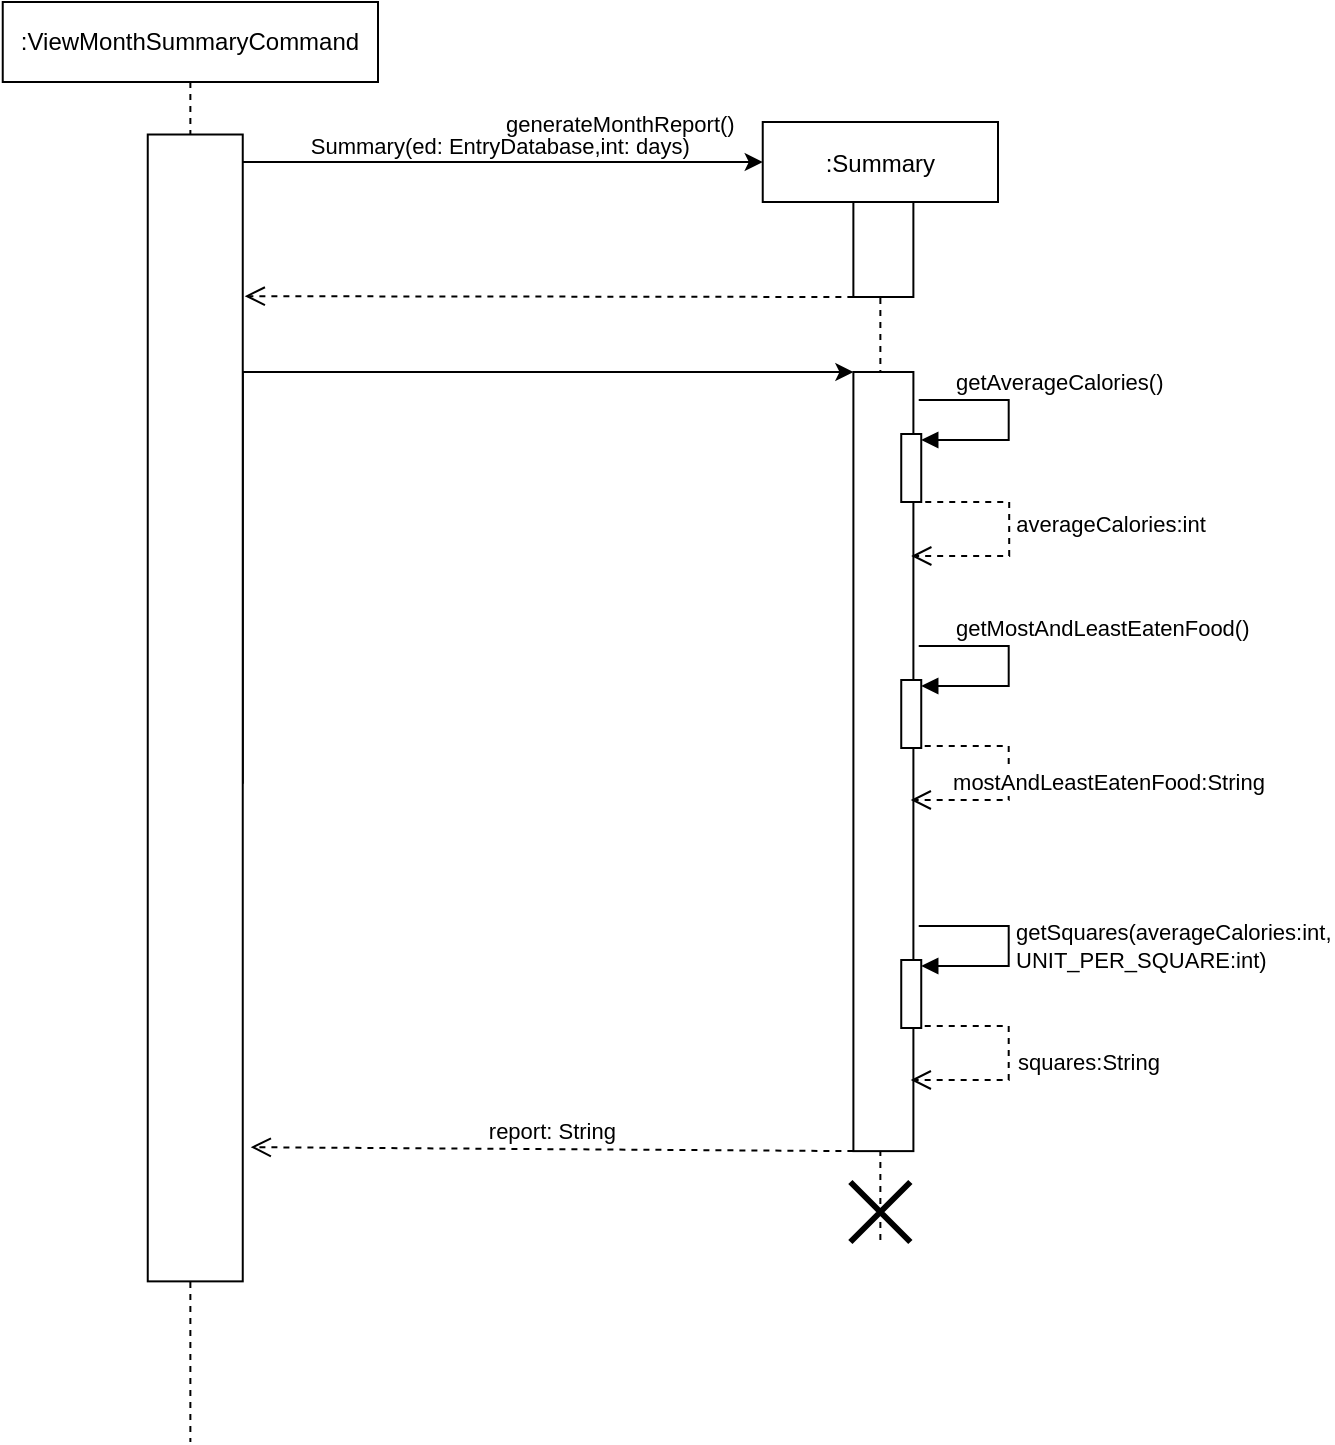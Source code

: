 <mxfile version="15.4.0" type="device"><diagram id="kgpKYQtTHZ0yAKxKKP6v" name="Page-1"><mxGraphModel dx="946" dy="626" grid="1" gridSize="10" guides="1" tooltips="1" connect="1" arrows="1" fold="1" page="1" pageScale="1" pageWidth="850" pageHeight="1100" math="0" shadow="0"><root><mxCell id="0"/><mxCell id="1" parent="0"/><mxCell id="3nuBFxr9cyL0pnOWT2aG-1" value=":Summary" style="shape=umlLifeline;perimeter=lifelinePerimeter;container=1;collapsible=0;recursiveResize=0;rounded=0;shadow=0;strokeWidth=1;" parent="1" vertex="1"><mxGeometry x="542.37" y="180" width="117.63" height="560" as="geometry"/></mxCell><mxCell id="ie_i7VloZM_X4s7Jd8dI-3" value="" style="rounded=0;whiteSpace=wrap;html=1;rotation=90;" parent="3nuBFxr9cyL0pnOWT2aG-1" vertex="1"><mxGeometry x="36.57" y="48.75" width="47.5" height="30" as="geometry"/></mxCell><mxCell id="ie_i7VloZM_X4s7Jd8dI-10" value="" style="rounded=0;whiteSpace=wrap;html=1;rotation=90;" parent="3nuBFxr9cyL0pnOWT2aG-1" vertex="1"><mxGeometry x="-134.45" y="304.78" width="389.56" height="30" as="geometry"/></mxCell><mxCell id="ie_i7VloZM_X4s7Jd8dI-23" value="" style="html=1;points=[];perimeter=orthogonalPerimeter;" parent="3nuBFxr9cyL0pnOWT2aG-1" vertex="1"><mxGeometry x="69.25" y="156" width="10" height="34" as="geometry"/></mxCell><mxCell id="ie_i7VloZM_X4s7Jd8dI-24" value="getAverageCalories()" style="edgeStyle=orthogonalEdgeStyle;html=1;align=left;spacingLeft=2;endArrow=block;rounded=0;entryX=1;entryY=0;" parent="3nuBFxr9cyL0pnOWT2aG-1" edge="1"><mxGeometry x="-0.733" y="9" relative="1" as="geometry"><mxPoint x="78" y="139" as="sourcePoint"/><Array as="points"><mxPoint x="123" y="139"/><mxPoint x="123" y="159"/></Array><mxPoint x="79.25" y="159" as="targetPoint"/><mxPoint as="offset"/></mxGeometry></mxCell><mxCell id="gffd5kAj-nQzL8p0sPNN-6" value="" style="html=1;points=[];perimeter=orthogonalPerimeter;" parent="3nuBFxr9cyL0pnOWT2aG-1" vertex="1"><mxGeometry x="69.25" y="279" width="10" height="34" as="geometry"/></mxCell><mxCell id="gffd5kAj-nQzL8p0sPNN-7" value="getMostAndLeastEatenFood()" style="edgeStyle=orthogonalEdgeStyle;html=1;align=left;spacingLeft=2;endArrow=block;rounded=0;entryX=1;entryY=0;" parent="3nuBFxr9cyL0pnOWT2aG-1" edge="1"><mxGeometry x="-0.733" y="9" relative="1" as="geometry"><mxPoint x="78" y="262" as="sourcePoint"/><Array as="points"><mxPoint x="123" y="262"/><mxPoint x="123" y="282"/></Array><mxPoint x="79.25" y="282" as="targetPoint"/><mxPoint as="offset"/></mxGeometry></mxCell><mxCell id="gffd5kAj-nQzL8p0sPNN-8" value="mostAndLeastEatenFood:String" style="html=1;verticalAlign=bottom;endArrow=open;dashed=1;endSize=8;rounded=0;edgeStyle=orthogonalEdgeStyle;exitX=1.175;exitY=0.794;exitDx=0;exitDy=0;exitPerimeter=0;" parent="3nuBFxr9cyL0pnOWT2aG-1" edge="1"><mxGeometry x="0.17" y="-50" relative="1" as="geometry"><mxPoint x="74" y="339" as="targetPoint"/><mxPoint x="81" y="311.996" as="sourcePoint"/><Array as="points"><mxPoint x="123" y="312"/><mxPoint x="123" y="339"/></Array><mxPoint x="50" y="50" as="offset"/></mxGeometry></mxCell><mxCell id="gffd5kAj-nQzL8p0sPNN-9" value="" style="html=1;points=[];perimeter=orthogonalPerimeter;" parent="3nuBFxr9cyL0pnOWT2aG-1" vertex="1"><mxGeometry x="69.25" y="419" width="10" height="34" as="geometry"/></mxCell><mxCell id="gffd5kAj-nQzL8p0sPNN-10" value="getSquares(averageCalories:int, &lt;br&gt;UNIT_PER_SQUARE:int)" style="edgeStyle=orthogonalEdgeStyle;html=1;align=left;spacingLeft=2;endArrow=block;rounded=0;entryX=1;entryY=0;" parent="3nuBFxr9cyL0pnOWT2aG-1" edge="1"><mxGeometry x="0.011" relative="1" as="geometry"><mxPoint x="78" y="402" as="sourcePoint"/><Array as="points"><mxPoint x="123" y="402"/><mxPoint x="123" y="422"/></Array><mxPoint x="79.25" y="422" as="targetPoint"/><mxPoint as="offset"/></mxGeometry></mxCell><mxCell id="gffd5kAj-nQzL8p0sPNN-11" value="squares:String" style="html=1;verticalAlign=bottom;endArrow=open;dashed=1;endSize=8;rounded=0;edgeStyle=orthogonalEdgeStyle;exitX=1.175;exitY=0.794;exitDx=0;exitDy=0;exitPerimeter=0;" parent="3nuBFxr9cyL0pnOWT2aG-1" edge="1"><mxGeometry x="0.17" y="-40" relative="1" as="geometry"><mxPoint x="74" y="479" as="targetPoint"/><mxPoint x="81" y="451.996" as="sourcePoint"/><Array as="points"><mxPoint x="123" y="452"/><mxPoint x="123" y="479"/></Array><mxPoint x="40" y="40" as="offset"/></mxGeometry></mxCell><mxCell id="ie_i7VloZM_X4s7Jd8dI-39" value="averageCalories:int" style="html=1;verticalAlign=bottom;endArrow=open;dashed=1;endSize=8;rounded=0;edgeStyle=orthogonalEdgeStyle;exitX=1.175;exitY=0.794;exitDx=0;exitDy=0;exitPerimeter=0;" parent="3nuBFxr9cyL0pnOWT2aG-1" edge="1"><mxGeometry x="0.051" y="50" relative="1" as="geometry"><mxPoint x="74.25" y="217" as="targetPoint"/><mxPoint x="81.25" y="189.996" as="sourcePoint"/><Array as="points"><mxPoint x="123.25" y="190"/><mxPoint x="123.25" y="217"/></Array><mxPoint as="offset"/></mxGeometry></mxCell><mxCell id="gffd5kAj-nQzL8p0sPNN-12" value="" style="shape=umlDestroy;whiteSpace=wrap;html=1;strokeWidth=3;" parent="3nuBFxr9cyL0pnOWT2aG-1" vertex="1"><mxGeometry x="43.81" y="530" width="30" height="30" as="geometry"/></mxCell><mxCell id="ie_i7VloZM_X4s7Jd8dI-4" value="" style="endArrow=classic;html=1;rounded=0;edgeStyle=orthogonalEdgeStyle;" parent="1" source="gffd5kAj-nQzL8p0sPNN-2" edge="1"><mxGeometry relative="1" as="geometry"><mxPoint x="392.37" y="200" as="sourcePoint"/><mxPoint x="542.37" y="200" as="targetPoint"/><Array as="points"><mxPoint x="258.37" y="200"/></Array></mxGeometry></mxCell><mxCell id="ie_i7VloZM_X4s7Jd8dI-6" value="&amp;nbsp; &amp;nbsp; &amp;nbsp; &amp;nbsp;Summary(ed: EntryDatabase,int: days)" style="edgeLabel;resizable=0;html=1;align=left;verticalAlign=bottom;" parent="ie_i7VloZM_X4s7Jd8dI-4" connectable="0" vertex="1"><mxGeometry x="-1" relative="1" as="geometry"><mxPoint x="34" y="14" as="offset"/></mxGeometry></mxCell><mxCell id="ie_i7VloZM_X4s7Jd8dI-9" value="" style="verticalAlign=bottom;endArrow=open;dashed=1;endSize=8;shadow=0;strokeWidth=1;entryX=0.39;entryY=-0.021;entryDx=0;entryDy=0;entryPerimeter=0;exitX=1;exitY=1;exitDx=0;exitDy=0;" parent="1" source="ie_i7VloZM_X4s7Jd8dI-3" edge="1"><mxGeometry relative="1" as="geometry"><mxPoint x="283.367" y="267.1" as="targetPoint"/><mxPoint x="583" y="267" as="sourcePoint"/></mxGeometry></mxCell><mxCell id="ie_i7VloZM_X4s7Jd8dI-11" value="" style="endArrow=classic;html=1;rounded=0;edgeStyle=orthogonalEdgeStyle;entryX=0;entryY=1;entryDx=0;entryDy=0;exitX=0.566;exitY=0;exitDx=0;exitDy=0;exitPerimeter=0;" parent="1" source="gffd5kAj-nQzL8p0sPNN-2" target="ie_i7VloZM_X4s7Jd8dI-10" edge="1"><mxGeometry relative="1" as="geometry"><mxPoint x="392.37" y="305" as="sourcePoint"/><mxPoint x="762.87" y="310" as="targetPoint"/><Array as="points"><mxPoint x="282.37" y="305"/></Array></mxGeometry></mxCell><mxCell id="ie_i7VloZM_X4s7Jd8dI-12" value="generateMonthReport()" style="edgeLabel;resizable=0;html=1;align=left;verticalAlign=bottom;" parent="ie_i7VloZM_X4s7Jd8dI-11" connectable="0" vertex="1"><mxGeometry x="-1" relative="1" as="geometry"><mxPoint x="130" y="-321" as="offset"/></mxGeometry></mxCell><mxCell id="gffd5kAj-nQzL8p0sPNN-1" value=":ViewMonthSummaryCommand" style="shape=umlLifeline;perimeter=lifelinePerimeter;whiteSpace=wrap;html=1;container=1;collapsible=0;recursiveResize=0;outlineConnect=0;" parent="1" vertex="1"><mxGeometry x="162.37" y="120" width="187.63" height="720" as="geometry"/></mxCell><mxCell id="gffd5kAj-nQzL8p0sPNN-2" value="" style="rounded=0;whiteSpace=wrap;html=1;rotation=90;" parent="gffd5kAj-nQzL8p0sPNN-1" vertex="1"><mxGeometry x="-190.46" y="329.22" width="573.43" height="47.5" as="geometry"/></mxCell><mxCell id="ie_i7VloZM_X4s7Jd8dI-13" value="report: String" style="verticalAlign=bottom;endArrow=open;dashed=1;endSize=8;shadow=0;strokeWidth=1;entryX=0.883;entryY=-0.084;entryDx=0;entryDy=0;entryPerimeter=0;exitX=1;exitY=1;exitDx=0;exitDy=0;" parent="1" source="ie_i7VloZM_X4s7Jd8dI-10" target="gffd5kAj-nQzL8p0sPNN-2" edge="1"><mxGeometry relative="1" as="geometry"><mxPoint x="272.87" y="864.0" as="targetPoint"/><mxPoint x="563" y="867" as="sourcePoint"/></mxGeometry></mxCell></root></mxGraphModel></diagram></mxfile>